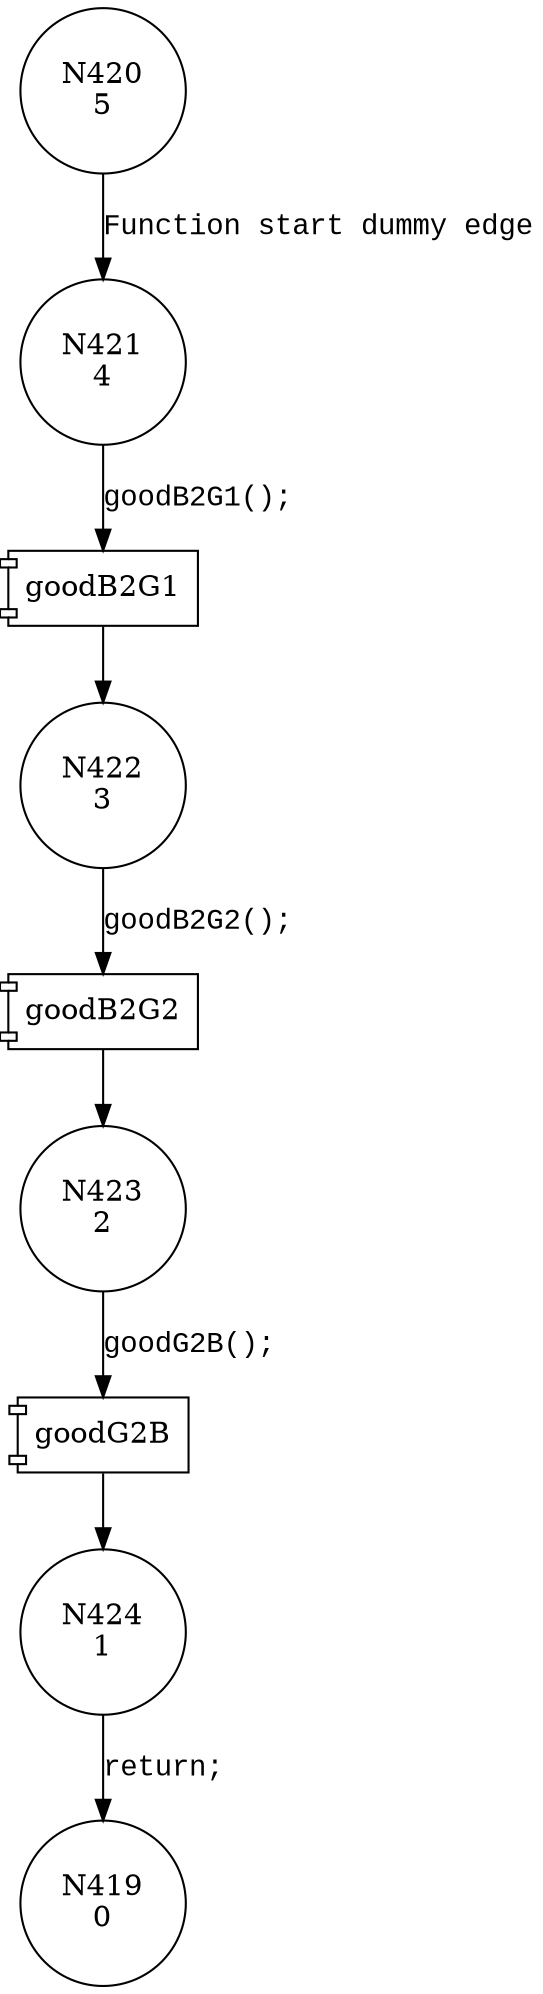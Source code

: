 digraph CWE122_Heap_Based_Buffer_Overflow__c_CWE129_fscanf_21_good {
421 [shape="circle" label="N421\n4"]
422 [shape="circle" label="N422\n3"]
423 [shape="circle" label="N423\n2"]
424 [shape="circle" label="N424\n1"]
420 [shape="circle" label="N420\n5"]
419 [shape="circle" label="N419\n0"]
100024 [shape="component" label="goodB2G1"]
421 -> 100024 [label="goodB2G1();" fontname="Courier New"]
100024 -> 422 [label="" fontname="Courier New"]
100025 [shape="component" label="goodB2G2"]
422 -> 100025 [label="goodB2G2();" fontname="Courier New"]
100025 -> 423 [label="" fontname="Courier New"]
100026 [shape="component" label="goodG2B"]
423 -> 100026 [label="goodG2B();" fontname="Courier New"]
100026 -> 424 [label="" fontname="Courier New"]
420 -> 421 [label="Function start dummy edge" fontname="Courier New"]
424 -> 419 [label="return;" fontname="Courier New"]
}